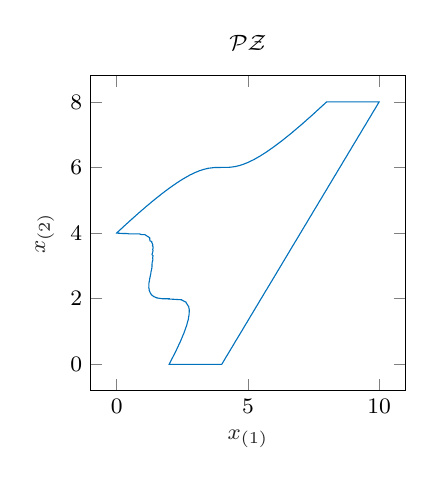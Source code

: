 % This file was created by matlab2tikz.
%
\definecolor{mycolor1}{rgb}{0.0,0.447,0.741}%
%
\begin{tikzpicture}
\footnotesize

\begin{axis}[%
width=4cm,
height=4cm,
at={(0in,0in)},
scale only axis,
xmin=-1,
xmax=11,
xlabel style={font=\color{white!15!black}},
xlabel={$x_{(1)}$},
ymin=-0.8,
ymax=8.8,
ylabel style={font=\color{white!15!black}},
ylabel={$x_{(2)}$},
axis background/.style={fill=white},
title style={font=\bfseries},
title={$\mathcal{PZ}$}
]
\addplot [color=mycolor1, forget plot]
  table[row sep=crcr]{%
7.534	7.659\\
8	8\\
10	8\\
9.824	7.761\\
9.812	7.75\\
9.636	7.511\\
9.625	7.5\\
9.449	7.261\\
9.438	7.25\\
9.261	7.011\\
9.25	7\\
9.074	6.761\\
9.062	6.75\\
8.886	6.511\\
8.875	6.5\\
8.699	6.261\\
8.688	6.25\\
8.511	6.011\\
8.5	6\\
8.324	5.761\\
8.312	5.75\\
8.136	5.511\\
8.125	5.5\\
7.949	5.261\\
7.938	5.25\\
7.761	5.011\\
7.75	5\\
7.574	4.761\\
7.562	4.75\\
7.386	4.511\\
7.375	4.5\\
7.199	4.261\\
7.188	4.25\\
7.105	4.136\\
7.094	4.125\\
7.011	4.011\\
7.0	4.0\\
6.918	3.886\\
6.907	3.876\\
6.825	3.762\\
6.814	3.752\\
6.731	3.638\\
6.721	3.627\\
6.638	3.514\\
6.628	3.503\\
6.545	3.389\\
6.535	3.379\\
6.452	3.265\\
6.442	3.255\\
6.359	3.141\\
6.349	3.13\\
6.266	3.016\\
6.256	3.006\\
6.173	2.892\\
6.163	2.882\\
6.08	2.768\\
6.07	2.757\\
5.987	2.643\\
5.977	2.633\\
5.894	2.519\\
5.884	2.509\\
5.801	2.395\\
5.791	2.385\\
5.708	2.271\\
5.69	2.253\\
5.514	2.014\\
5.503	2.003\\
5.327	1.764\\
5.316	1.753\\
5.14	1.515\\
5.129	1.504\\
4.953	1.265\\
4.942	1.254\\
4.766	1.016\\
4.755	1.004\\
4.578	0.766\\
4.567	0.755\\
4.391	0.516\\
4.38	0.505\\
4.204	0.267\\
4.193	0.256\\
4.017	0.017\\
4	0\\
2	0\\
2.216	0.341\\
2.238	0.371\\
2.4	0.65\\
2.417	0.674\\
2.544	0.919\\
2.557	0.938\\
2.649	1.149\\
2.659	1.164\\
2.719	1.344\\
2.726	1.355\\
2.756	1.506\\
2.762	1.515\\
2.765	1.64\\
2.769	1.646\\
2.747	1.747\\
2.749	1.751\\
2.639	1.889\\
2.643	1.895\\
2.466	1.966\\
2.467	1.969\\
1.991	1.991\\
1.995	1.998\\
1.915	1.999\\
1.749	1.999\\
1.525	2.025\\
1.528	2.03\\
1.433	2.058\\
1.434	2.059\\
1.352	2.102\\
1.353	2.103\\
1.288	2.163\\
1.289	2.166\\
1.244	2.244\\
1.246	2.249\\
1.224	2.349\\
1.228	2.357\\
1.23	2.48\\
1.237	2.499\\
1.266	2.641\\
1.285	2.703\\
1.288	2.725\\
1.304	2.777\\
1.305	2.805\\
1.328	2.881\\
1.33	2.893\\
1.332	2.897\\
1.344	2.957\\
1.35	3.1\\
1.38	3.179\\
1.381	3.186\\
1.382	3.192\\
1.369	3.244\\
1.386	3.309\\
1.348	3.348\\
1.385	3.458\\
1.375	3.5\\
1.389	3.556\\
1.38	3.611\\
1.364	3.614\\
1.376	3.65\\
1.376	3.651\\
1.338	3.713\\
1.335	3.743\\
1.266	3.766\\
1.258	3.86\\
1.252	3.863\\
1.241	3.866\\
1.241	3.869\\
1.159	3.909\\
1.075	3.955\\
0.955	3.955\\
0.854	3.977\\
0.477	3.977\\
0.364	3.988\\
0.238	3.988\\
0	4\\
0.012	4.012\\
0.124	4.093\\
0.135	4.104\\
0.245	4.182\\
0.255	4.193\\
0.362	4.269\\
0.373	4.279\\
0.477	4.352\\
0.488	4.363\\
0.59	4.434\\
0.6	4.443\\
0.699	4.512\\
0.709	4.521\\
0.806	4.588\\
0.815	4.597\\
0.91	4.66\\
0.919	4.669\\
1.012	4.731\\
1.021	4.739\\
1.111	4.799\\
1.121	4.808\\
1.304	4.928\\
1.311	4.936\\
1.485	5.048\\
1.492	5.054\\
1.657	5.157\\
1.664	5.164\\
1.821	5.258\\
1.827	5.264\\
1.976	5.351\\
1.981	5.356\\
2.123	5.436\\
2.128	5.441\\
2.263	5.513\\
2.267	5.517\\
2.395	5.582\\
2.399	5.586\\
2.52	5.645\\
2.523	5.648\\
2.639	5.701\\
2.642	5.704\\
2.751	5.751\\
2.758	5.758\\
2.96	5.835\\
2.964	5.839\\
3.147	5.897\\
3.15	5.9\\
3.316	5.941\\
3.318	5.943\\
3.47	5.971\\
3.475	5.975\\
3.751	6.001\\
3.923	6.001\\
4.002	6.002\\
4.158	6.002\\
4.254	6.004\\
4.388	6.013\\
4.389	6.014\\
4.531	6.031\\
4.532	6.032\\
4.686	6.061\\
4.688	6.062\\
4.856	6.106\\
4.857	6.107\\
5.043	6.168\\
5.045	6.17\\
5.25	6.25\\
5.253	6.253\\
5.481	6.356\\
5.485	6.36\\
5.738	6.488\\
5.744	6.494\\
6.025	6.65\\
6.031	6.656\\
6.344	6.844\\
6.351	6.851\\
6.698	7.073\\
6.706	7.081\\
7.09	7.34\\
7.1	7.35\\
7.523	7.648\\
7.534	7.659\\
};
\end{axis}
\end{tikzpicture}%